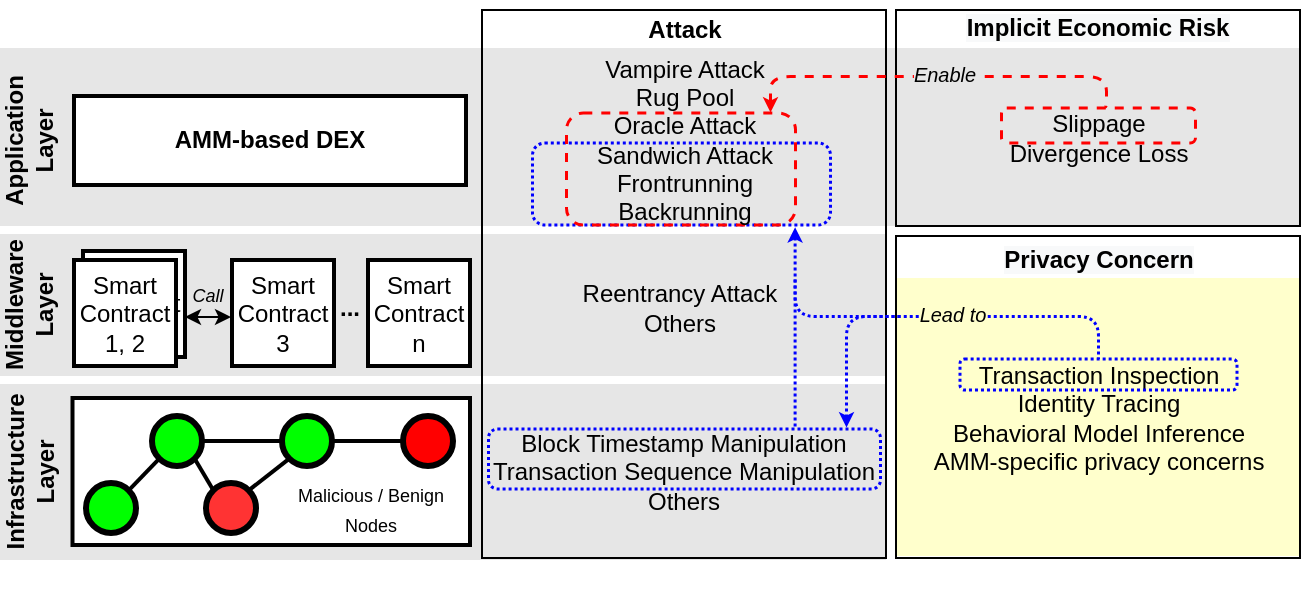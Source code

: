 <mxfile version="19.0.3" type="device"><diagram id="aYbwqATf93FluCWuQREW" name="Page-1"><mxGraphModel dx="1008" dy="591" grid="1" gridSize="10" guides="1" tooltips="1" connect="1" arrows="1" fold="1" page="1" pageScale="1" pageWidth="850" pageHeight="1100" math="0" shadow="0"><root><mxCell id="0"/><mxCell id="1" parent="0"/><mxCell id="IYS84OP7h0knL5UXp7ER-42" value="" style="rounded=0;whiteSpace=wrap;html=1;dashed=1;dashPattern=1 1;labelBackgroundColor=#666666;fontSize=12;fontColor=#000000;strokeWidth=1;fillColor=#FFFFCC;align=center;strokeColor=none;" parent="1" vertex="1"><mxGeometry x="533" y="271" width="202" height="139" as="geometry"/></mxCell><mxCell id="IYS84OP7h0knL5UXp7ER-41" value="" style="rounded=0;whiteSpace=wrap;html=1;labelBackgroundColor=none;fontSize=9;strokeWidth=1;fillColor=none;align=center;" parent="1" vertex="1"><mxGeometry x="533" y="250" width="202" height="161" as="geometry"/></mxCell><mxCell id="IElQf6iTneREs4BxYmEP-2" value="" style="rounded=0;whiteSpace=wrap;html=1;strokeWidth=2;strokeColor=none;fillColor=#E6E6E6;" parent="1" vertex="1"><mxGeometry x="85" y="156" width="650" height="89" as="geometry"/></mxCell><mxCell id="IYS84OP7h0knL5UXp7ER-27" value="" style="rounded=0;whiteSpace=wrap;html=1;labelBackgroundColor=none;fontSize=9;strokeWidth=1;fillColor=none;align=center;" parent="1" vertex="1"><mxGeometry x="533" y="137" width="202" height="108" as="geometry"/></mxCell><mxCell id="IYS84OP7h0knL5UXp7ER-32" value="&lt;b style=&quot;color: rgb(0 , 0 , 0) ; font-family: &amp;#34;helvetica&amp;#34; ; font-size: 12px ; font-style: normal ; letter-spacing: normal ; text-indent: 0px ; text-transform: none ; word-spacing: 0px ; background-color: rgb(248 , 249 , 250)&quot;&gt;Implicit Economic Risk&lt;/b&gt;" style="text;whiteSpace=wrap;html=1;fontSize=12;fontColor=#000000;align=center;" parent="1" vertex="1"><mxGeometry x="554" y="132" width="160" height="30" as="geometry"/></mxCell><mxCell id="IElQf6iTneREs4BxYmEP-6" value="" style="rounded=0;whiteSpace=wrap;html=1;strokeWidth=2;strokeColor=none;fillColor=#E6E6E6;" parent="1" vertex="1"><mxGeometry x="85" y="324" width="443" height="88" as="geometry"/></mxCell><mxCell id="IElQf6iTneREs4BxYmEP-1" value="" style="rounded=0;whiteSpace=wrap;html=1;strokeWidth=2;strokeColor=none;fillColor=#E6E6E6;" parent="1" vertex="1"><mxGeometry x="85" y="249" width="443" height="71" as="geometry"/></mxCell><mxCell id="IYS84OP7h0knL5UXp7ER-22" value="" style="rounded=0;whiteSpace=wrap;html=1;labelBackgroundColor=none;fontSize=9;strokeWidth=1;fillColor=none;align=center;" parent="1" vertex="1"><mxGeometry x="326" y="137" width="202" height="274" as="geometry"/></mxCell><mxCell id="IElQf6iTneREs4BxYmEP-13" value="&lt;b&gt;Infrastructure&lt;br&gt;Layer&lt;/b&gt;" style="text;html=1;strokeColor=none;fillColor=none;align=center;verticalAlign=middle;whiteSpace=wrap;rounded=0;rotation=-90;" parent="1" vertex="1"><mxGeometry x="40" y="357.75" width="119" height="20" as="geometry"/></mxCell><mxCell id="IElQf6iTneREs4BxYmEP-14" value="&lt;b&gt;Middleware&lt;br&gt;Layer&lt;/b&gt;" style="text;html=1;strokeColor=none;fillColor=none;align=center;verticalAlign=middle;whiteSpace=wrap;rounded=0;rotation=-90;" parent="1" vertex="1"><mxGeometry x="40" y="274.25" width="119" height="20" as="geometry"/></mxCell><mxCell id="IElQf6iTneREs4BxYmEP-15" value="&lt;b&gt;Application&lt;br&gt;Layer&lt;/b&gt;" style="text;html=1;strokeColor=none;fillColor=none;align=center;verticalAlign=middle;whiteSpace=wrap;rounded=0;rotation=-90;" parent="1" vertex="1"><mxGeometry x="40" y="192.25" width="119" height="20" as="geometry"/></mxCell><mxCell id="IElQf6iTneREs4BxYmEP-16" value="Reentrancy Attack&lt;br&gt;Others" style="text;html=1;strokeColor=none;fillColor=none;align=center;verticalAlign=middle;whiteSpace=wrap;rounded=0;" parent="1" vertex="1"><mxGeometry x="350" y="275.5" width="150" height="20" as="geometry"/></mxCell><mxCell id="IElQf6iTneREs4BxYmEP-17" value="&lt;div&gt;&lt;font style=&quot;font-size: 12px&quot;&gt;Block Timestamp Manipulation&lt;/font&gt;&lt;/div&gt;&lt;font style=&quot;font-size: 12px&quot;&gt;&lt;font style=&quot;font-size: 12px&quot;&gt;Transaction Sequence Manipulation&lt;br&gt;&lt;/font&gt;&lt;font style=&quot;font-size: 12px&quot;&gt;Others&lt;/font&gt;&lt;/font&gt;" style="text;html=1;strokeColor=none;fillColor=none;align=center;verticalAlign=middle;whiteSpace=wrap;rounded=0;" parent="1" vertex="1"><mxGeometry x="320" y="358" width="214" height="20" as="geometry"/></mxCell><mxCell id="IElQf6iTneREs4BxYmEP-26" value="" style="rounded=0;whiteSpace=wrap;html=1;strokeWidth=2;" parent="1" vertex="1"><mxGeometry x="121.25" y="331" width="198.75" height="73.5" as="geometry"/></mxCell><mxCell id="IElQf6iTneREs4BxYmEP-27" value="" style="group" parent="1" vertex="1" connectable="0"><mxGeometry x="146" y="315" width="248" height="81" as="geometry"/></mxCell><mxCell id="IElQf6iTneREs4BxYmEP-29" value="" style="ellipse;whiteSpace=wrap;html=1;strokeWidth=3;fillColor=#00FF00;" parent="IElQf6iTneREs4BxYmEP-27" vertex="1"><mxGeometry x="80" y="25" width="25" height="25" as="geometry"/></mxCell><mxCell id="IElQf6iTneREs4BxYmEP-30" value="" style="ellipse;whiteSpace=wrap;html=1;strokeWidth=3;fillColor=#00FF00;" parent="IElQf6iTneREs4BxYmEP-27" vertex="1"><mxGeometry x="15" y="25" width="25" height="25" as="geometry"/></mxCell><mxCell id="IElQf6iTneREs4BxYmEP-33" value="" style="endArrow=none;html=1;strokeWidth=2;entryX=1;entryY=0.5;entryDx=0;entryDy=0;exitX=0;exitY=0.5;exitDx=0;exitDy=0;" parent="IElQf6iTneREs4BxYmEP-27" source="IElQf6iTneREs4BxYmEP-29" target="IElQf6iTneREs4BxYmEP-30" edge="1"><mxGeometry width="50" height="50" relative="1" as="geometry"><mxPoint x="210" y="41" as="sourcePoint"/><mxPoint x="170" y="21" as="targetPoint"/></mxGeometry></mxCell><mxCell id="IElQf6iTneREs4BxYmEP-40" value="" style="ellipse;whiteSpace=wrap;html=1;strokeWidth=3;fillColor=#FF0000;" parent="IElQf6iTneREs4BxYmEP-27" vertex="1"><mxGeometry x="140.5" y="25" width="25" height="25" as="geometry"/></mxCell><mxCell id="IElQf6iTneREs4BxYmEP-41" value="" style="endArrow=none;html=1;strokeWidth=2;entryX=0;entryY=0.5;entryDx=0;entryDy=0;exitX=1;exitY=0.5;exitDx=0;exitDy=0;" parent="IElQf6iTneREs4BxYmEP-27" source="IElQf6iTneREs4BxYmEP-29" target="IElQf6iTneREs4BxYmEP-40" edge="1"><mxGeometry width="50" height="50" relative="1" as="geometry"><mxPoint x="110.107" y="64.393" as="sourcePoint"/><mxPoint x="118.893" y="35.607" as="targetPoint"/></mxGeometry></mxCell><mxCell id="IYS84OP7h0knL5UXp7ER-5" value="Smart&lt;br&gt;Contract&lt;br&gt;3" style="rounded=0;whiteSpace=wrap;html=1;strokeWidth=2;" parent="1" vertex="1"><mxGeometry x="201" y="262" width="51" height="53" as="geometry"/></mxCell><mxCell id="IYS84OP7h0knL5UXp7ER-7" value="Smart&lt;br&gt;Contract&lt;br&gt;n" style="rounded=0;whiteSpace=wrap;html=1;strokeWidth=2;" parent="1" vertex="1"><mxGeometry x="269" y="262" width="51" height="53" as="geometry"/></mxCell><mxCell id="IYS84OP7h0knL5UXp7ER-8" value="&lt;span style=&quot;color: rgb(0 , 0 , 0) ; font-family: &amp;#34;helvetica&amp;#34; ; font-size: 12px ; font-style: normal ; letter-spacing: normal ; text-align: center ; text-indent: 0px ; text-transform: none ; word-spacing: 0px ; display: inline ; float: none&quot;&gt;&lt;b&gt;...&lt;/b&gt;&lt;/span&gt;" style="text;whiteSpace=wrap;html=1;fontSize=13;" parent="1" vertex="1"><mxGeometry x="253" y="270.5" width="40" height="30" as="geometry"/></mxCell><mxCell id="IElQf6iTneREs4BxYmEP-11" value="&lt;span&gt;&lt;b&gt;AMM-based DEX&lt;/b&gt;&lt;/span&gt;" style="rounded=0;whiteSpace=wrap;html=1;strokeWidth=2;" parent="1" vertex="1"><mxGeometry x="122" y="180" width="196" height="44.5" as="geometry"/></mxCell><mxCell id="IElQf6iTneREs4BxYmEP-28" value="" style="ellipse;whiteSpace=wrap;html=1;strokeWidth=3;fillColor=#00FF00;" parent="1" vertex="1"><mxGeometry x="128" y="373.5" width="25" height="25" as="geometry"/></mxCell><mxCell id="IElQf6iTneREs4BxYmEP-32" value="" style="endArrow=none;html=1;exitX=1;exitY=0;exitDx=0;exitDy=0;entryX=0;entryY=1;entryDx=0;entryDy=0;strokeWidth=2;" parent="1" source="IElQf6iTneREs4BxYmEP-28" target="IElQf6iTneREs4BxYmEP-30" edge="1"><mxGeometry width="50" height="50" relative="1" as="geometry"><mxPoint x="258" y="386" as="sourcePoint"/><mxPoint x="308" y="336" as="targetPoint"/></mxGeometry></mxCell><mxCell id="IElQf6iTneREs4BxYmEP-31" value="" style="ellipse;whiteSpace=wrap;html=1;strokeWidth=3;fillColor=#FF3333;" parent="1" vertex="1"><mxGeometry x="188" y="373.5" width="25" height="25" as="geometry"/></mxCell><mxCell id="IElQf6iTneREs4BxYmEP-34" value="" style="endArrow=none;html=1;strokeWidth=2;entryX=1;entryY=1;entryDx=0;entryDy=0;exitX=0;exitY=0;exitDx=0;exitDy=0;" parent="1" source="IElQf6iTneREs4BxYmEP-31" target="IElQf6iTneREs4BxYmEP-30" edge="1"><mxGeometry width="50" height="50" relative="1" as="geometry"><mxPoint x="248" y="376" as="sourcePoint"/><mxPoint x="308" y="336" as="targetPoint"/></mxGeometry></mxCell><mxCell id="IElQf6iTneREs4BxYmEP-35" value="" style="endArrow=none;html=1;strokeWidth=2;entryX=0;entryY=1;entryDx=0;entryDy=0;exitX=1;exitY=0;exitDx=0;exitDy=0;" parent="1" source="IElQf6iTneREs4BxYmEP-31" target="IElQf6iTneREs4BxYmEP-29" edge="1"><mxGeometry width="50" height="50" relative="1" as="geometry"><mxPoint x="258" y="386" as="sourcePoint"/><mxPoint x="308" y="336" as="targetPoint"/></mxGeometry></mxCell><mxCell id="IYS84OP7h0knL5UXp7ER-12" value="&lt;font style=&quot;font-size: 9px ; line-height: 1&quot;&gt;Malicious / Benign&lt;br&gt;Nodes&lt;/font&gt;" style="text;html=1;align=center;verticalAlign=middle;resizable=0;points=[];autosize=1;strokeColor=none;fillColor=none;fontSize=12;" parent="1" vertex="1"><mxGeometry x="225" y="371" width="90" height="30" as="geometry"/></mxCell><mxCell id="IYS84OP7h0knL5UXp7ER-3" value="Smart&lt;br&gt;Contract&lt;br&gt;1, 2, 3" style="rounded=0;whiteSpace=wrap;html=1;strokeWidth=2;" parent="1" vertex="1"><mxGeometry x="126.5" y="257.5" width="51" height="53" as="geometry"/></mxCell><mxCell id="IElQf6iTneREs4BxYmEP-7" value="Smart&lt;br&gt;Contract&lt;br&gt;1, 2" style="rounded=0;whiteSpace=wrap;html=1;strokeWidth=2;" parent="1" vertex="1"><mxGeometry x="122" y="262" width="51" height="53" as="geometry"/></mxCell><mxCell id="IYS84OP7h0knL5UXp7ER-19" value="" style="endArrow=classic;html=1;rounded=0;fontSize=9;edgeStyle=orthogonalEdgeStyle;startArrow=classic;startFill=1;strokeWidth=1;startSize=5;endSize=5;" parent="1" edge="1"><mxGeometry relative="1" as="geometry"><mxPoint x="177.5" y="290.5" as="sourcePoint"/><mxPoint x="200.5" y="290.5" as="targetPoint"/></mxGeometry></mxCell><mxCell id="IYS84OP7h0knL5UXp7ER-20" value="" style="edgeLabel;resizable=0;html=1;align=center;verticalAlign=middle;labelBackgroundColor=none;fontSize=9;strokeWidth=3;fillColor=default;" parent="IYS84OP7h0knL5UXp7ER-19" connectable="0" vertex="1"><mxGeometry relative="1" as="geometry"/></mxCell><mxCell id="IYS84OP7h0knL5UXp7ER-23" value="&lt;b&gt;Attack&lt;/b&gt;" style="text;html=1;align=center;verticalAlign=middle;resizable=0;points=[];autosize=1;strokeColor=none;fillColor=none;fontSize=12;" parent="1" vertex="1"><mxGeometry x="402" y="137" width="50" height="20" as="geometry"/></mxCell><mxCell id="IYS84OP7h0knL5UXp7ER-46" value="" style="rounded=1;whiteSpace=wrap;html=1;labelBackgroundColor=#666666;fontSize=12;fontColor=#000000;strokeWidth=1.5;fillColor=none;align=center;dashed=1;dashPattern=1 1;strokeColor=#0000FF;" parent="1" vertex="1"><mxGeometry x="329" y="346.24" width="196" height="30" as="geometry"/></mxCell><mxCell id="IYS84OP7h0knL5UXp7ER-47" value="" style="rounded=1;whiteSpace=wrap;html=1;labelBackgroundColor=#666666;fontSize=12;fontColor=#000000;strokeWidth=1.5;fillColor=none;align=center;dashed=1;dashPattern=1 1;strokeColor=#0000FF;" parent="1" vertex="1"><mxGeometry x="351" y="203.25" width="149" height="41" as="geometry"/></mxCell><mxCell id="IYS84OP7h0knL5UXp7ER-51" value="&lt;span style=&quot;color: rgb(0 , 0 , 0) ; font-family: &amp;#34;helvetica&amp;#34; ; font-size: 9px ; font-weight: 400 ; letter-spacing: normal ; text-indent: 0px ; text-transform: none ; word-spacing: 0px ; display: inline ; float: none&quot;&gt;&lt;i&gt;Call&lt;/i&gt;&lt;/span&gt;" style="text;whiteSpace=wrap;html=1;fontSize=12;fontColor=#000000;align=center;" parent="1" vertex="1"><mxGeometry x="169" y="265" width="40" height="30" as="geometry"/></mxCell><mxCell id="IYS84OP7h0knL5UXp7ER-56" value="" style="rounded=1;whiteSpace=wrap;html=1;labelBackgroundColor=#666666;fontSize=12;fontColor=#000000;strokeWidth=1.5;fillColor=none;align=center;dashed=1;strokeColor=#FF0000;" parent="1" vertex="1"><mxGeometry x="368" y="188.25" width="114.5" height="56" as="geometry"/></mxCell><mxCell id="IElQf6iTneREs4BxYmEP-18" value="&lt;font style=&quot;font-size: 12px&quot;&gt;&lt;br&gt;&lt;/font&gt;&lt;font style=&quot;font-size: 12px&quot;&gt;Vampire Attack&lt;br&gt;Rug Pool&lt;br&gt;Oracle Attack&lt;br&gt;&lt;/font&gt;&lt;font style=&quot;font-size: 12px&quot;&gt;Sandwich Attack&lt;/font&gt;&lt;font style=&quot;font-size: 12px&quot;&gt;&lt;br&gt;&lt;/font&gt;&lt;font style=&quot;font-size: 12px&quot;&gt;Frontrunning&lt;br&gt;&lt;/font&gt;&lt;font style=&quot;font-size: 12px&quot;&gt;Backrunning&lt;/font&gt;" style="text;html=1;strokeColor=none;fillColor=none;align=center;verticalAlign=middle;whiteSpace=wrap;rounded=0;" parent="1" vertex="1"><mxGeometry x="334.5" y="162" width="185" height="65" as="geometry"/></mxCell><mxCell id="IYS84OP7h0knL5UXp7ER-43" value="&lt;b style=&quot;color: rgb(0 , 0 , 0) ; font-family: &amp;#34;helvetica&amp;#34; ; font-size: 12px ; font-style: normal ; letter-spacing: normal ; text-indent: 0px ; text-transform: none ; word-spacing: 0px ; background-color: rgb(248 , 249 , 250)&quot;&gt;Privacy Concern&lt;/b&gt;" style="text;whiteSpace=wrap;html=1;fontSize=12;fontColor=#000000;align=center;" parent="1" vertex="1"><mxGeometry x="571.504" y="248.26" width="125" height="63.484" as="geometry"/></mxCell><mxCell id="IYS84OP7h0knL5UXp7ER-44" value="Transaction Inspection&lt;br&gt;Identity Tracing&lt;br&gt;Behavioral Model Inference&lt;br&gt;AMM-specific privacy concerns" style="text;html=1;align=center;verticalAlign=middle;resizable=0;points=[];autosize=1;strokeColor=none;fillColor=none;fontSize=12;" parent="1" vertex="1"><mxGeometry x="544" y="310.501" width="180" height="60" as="geometry"/></mxCell><mxCell id="IYS84OP7h0knL5UXp7ER-58" value="" style="html=1;rounded=1;shadow=0;sketch=0;fontSize=12;fontColor=#000000;startArrow=classic;startFill=1;endArrow=none;endFill=0;strokeWidth=1.5;edgeStyle=orthogonalEdgeStyle;jumpStyle=none;dashed=1;strokeColor=#FF0000;startSize=3;entryX=0.53;entryY=-0.017;entryDx=0;entryDy=0;entryPerimeter=0;" parent="1" target="IYS84OP7h0knL5UXp7ER-29" edge="1"><mxGeometry width="100" relative="1" as="geometry"><mxPoint x="470" y="188" as="sourcePoint"/><mxPoint x="545.5" y="185.5" as="targetPoint"/><Array as="points"><mxPoint x="470" y="170"/><mxPoint x="638" y="170"/><mxPoint x="638" y="185"/></Array></mxGeometry></mxCell><mxCell id="IYS84OP7h0knL5UXp7ER-62" value="&lt;font style=&quot;font-size: 10px&quot;&gt;&lt;i style=&quot;background-color: rgb(230 , 230 , 230)&quot;&gt;Enable&lt;/i&gt;&lt;/font&gt;" style="edgeLabel;html=1;align=center;verticalAlign=middle;resizable=0;points=[];fontSize=12;fontColor=#000000;labelBackgroundColor=none;" parent="IYS84OP7h0knL5UXp7ER-58" vertex="1" connectable="0"><mxGeometry x="0.101" relative="1" as="geometry"><mxPoint x="-7" y="-1" as="offset"/></mxGeometry></mxCell><mxCell id="IYS84OP7h0knL5UXp7ER-59" value="" style="rounded=1;whiteSpace=wrap;html=1;labelBackgroundColor=#666666;fontSize=12;fontColor=#000000;strokeWidth=1.5;fillColor=none;align=center;dashed=1;strokeColor=#FF0000;" parent="1" vertex="1"><mxGeometry x="585.5" y="185.75" width="97" height="17.5" as="geometry"/></mxCell><mxCell id="IYS84OP7h0knL5UXp7ER-29" value="Slippage&lt;br&gt;Divergence Loss" style="text;html=1;align=center;verticalAlign=middle;resizable=0;points=[];autosize=1;strokeColor=none;fillColor=none;fontSize=12;" parent="1" vertex="1"><mxGeometry x="584" y="185.75" width="100" height="30" as="geometry"/></mxCell><mxCell id="IYS84OP7h0knL5UXp7ER-63" value="" style="rounded=1;whiteSpace=wrap;html=1;labelBackgroundColor=#666666;fontSize=12;fontColor=#000000;strokeWidth=1.5;fillColor=none;align=center;dashed=1;dashPattern=1 1;strokeColor=#0000FF;" parent="1" vertex="1"><mxGeometry x="564.75" y="311.26" width="138.5" height="15.5" as="geometry"/></mxCell><mxCell id="IYS84OP7h0knL5UXp7ER-64" value="" style="html=1;rounded=1;shadow=0;sketch=0;fontSize=12;fontColor=#000000;startArrow=classic;startFill=1;endArrow=none;endFill=0;strokeWidth=1.5;edgeStyle=orthogonalEdgeStyle;jumpStyle=none;dashed=1;strokeColor=#0000FF;startSize=3;entryX=0.5;entryY=0;entryDx=0;entryDy=0;dashPattern=1 1;exitX=0.888;exitY=1.028;exitDx=0;exitDy=0;exitPerimeter=0;" parent="1" target="IYS84OP7h0knL5UXp7ER-63" edge="1"><mxGeometry width="100" relative="1" as="geometry"><mxPoint x="482.312" y="245.398" as="sourcePoint"/><mxPoint x="640" y="311.26" as="targetPoint"/><Array as="points"><mxPoint x="482" y="290"/><mxPoint x="634" y="290"/></Array></mxGeometry></mxCell><mxCell id="IYS84OP7h0knL5UXp7ER-65" value="&lt;font style=&quot;font-size: 10px&quot;&gt;&lt;i style=&quot;background-color: rgb(255 , 255 , 204)&quot;&gt;Lead to&lt;/i&gt;&lt;/font&gt;" style="edgeLabel;html=1;align=center;verticalAlign=middle;resizable=0;points=[];fontSize=12;fontColor=#000000;labelBackgroundColor=none;" parent="IYS84OP7h0knL5UXp7ER-64" vertex="1" connectable="0"><mxGeometry x="0.101" relative="1" as="geometry"><mxPoint x="3" y="-1" as="offset"/></mxGeometry></mxCell><mxCell id="IYS84OP7h0knL5UXp7ER-78" value="" style="html=1;rounded=1;shadow=0;sketch=0;fontSize=12;fontColor=#000000;startArrow=none;startFill=0;endArrow=none;endFill=0;strokeWidth=1.5;edgeStyle=orthogonalEdgeStyle;jumpStyle=none;dashed=1;strokeColor=#0000FF;startSize=3;dashPattern=1 1;entryX=0.759;entryY=0.01;entryDx=0;entryDy=0;entryPerimeter=0;" parent="1" edge="1"><mxGeometry width="100" relative="1" as="geometry"><mxPoint x="482.3" y="271.5" as="sourcePoint"/><mxPoint x="482.764" y="345.54" as="targetPoint"/><Array as="points"><mxPoint x="482" y="345"/></Array></mxGeometry></mxCell><mxCell id="IYS84OP7h0knL5UXp7ER-80" value="" style="html=1;rounded=1;shadow=0;sketch=0;fontSize=12;fontColor=#000000;startArrow=classic;startFill=1;endArrow=none;endFill=0;strokeWidth=1.5;edgeStyle=orthogonalEdgeStyle;jumpStyle=none;dashed=1;strokeColor=#0000FF;startSize=3;dashPattern=1 1;" parent="1" edge="1"><mxGeometry width="100" relative="1" as="geometry"><mxPoint x="508" y="345.5" as="sourcePoint"/><mxPoint x="535" y="290" as="targetPoint"/><Array as="points"><mxPoint x="508" y="290"/></Array></mxGeometry></mxCell></root></mxGraphModel></diagram></mxfile>